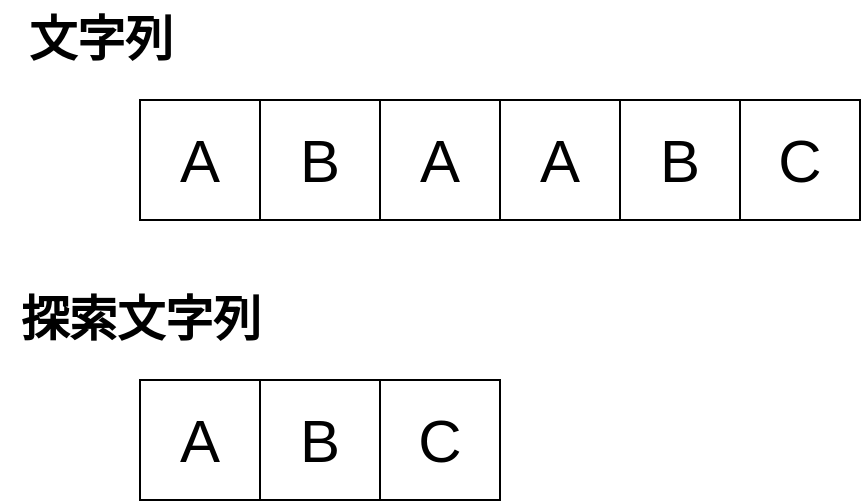 <mxfile>
    <diagram id="sdAsbFZpwI-Q_Kf-QOKS" name="ページ1">
        <mxGraphModel dx="1013" dy="771" grid="1" gridSize="10" guides="1" tooltips="1" connect="1" arrows="1" fold="1" page="1" pageScale="1" pageWidth="827" pageHeight="1169" math="0" shadow="0">
            <root>
                <mxCell id="0"/>
                <mxCell id="1" parent="0"/>
                <mxCell id="2" value="&lt;font style=&quot;font-size: 30px&quot;&gt;A&lt;/font&gt;" style="rounded=0;whiteSpace=wrap;html=1;" parent="1" vertex="1">
                    <mxGeometry x="160" y="100" width="60" height="60" as="geometry"/>
                </mxCell>
                <mxCell id="3" value="&lt;font style=&quot;font-size: 30px&quot;&gt;B&lt;/font&gt;" style="rounded=0;whiteSpace=wrap;html=1;" parent="1" vertex="1">
                    <mxGeometry x="220" y="100" width="60" height="60" as="geometry"/>
                </mxCell>
                <mxCell id="4" value="&lt;font style=&quot;font-size: 30px&quot;&gt;A&lt;/font&gt;" style="rounded=0;whiteSpace=wrap;html=1;" parent="1" vertex="1">
                    <mxGeometry x="340" y="100" width="60" height="60" as="geometry"/>
                </mxCell>
                <mxCell id="5" value="&lt;font style=&quot;font-size: 30px&quot;&gt;A&lt;/font&gt;" style="rounded=0;whiteSpace=wrap;html=1;" parent="1" vertex="1">
                    <mxGeometry x="280" y="100" width="60" height="60" as="geometry"/>
                </mxCell>
                <mxCell id="6" value="&lt;font style=&quot;font-size: 30px&quot;&gt;B&lt;/font&gt;" style="rounded=0;whiteSpace=wrap;html=1;" parent="1" vertex="1">
                    <mxGeometry x="400" y="100" width="60" height="60" as="geometry"/>
                </mxCell>
                <mxCell id="9" value="&lt;font style=&quot;font-size: 30px&quot;&gt;C&lt;/font&gt;" style="rounded=0;whiteSpace=wrap;html=1;" parent="1" vertex="1">
                    <mxGeometry x="460" y="100" width="60" height="60" as="geometry"/>
                </mxCell>
                <mxCell id="16" value="&lt;font style=&quot;font-size: 30px&quot;&gt;A&lt;/font&gt;" style="rounded=0;whiteSpace=wrap;html=1;" parent="1" vertex="1">
                    <mxGeometry x="160" y="240" width="60" height="60" as="geometry"/>
                </mxCell>
                <mxCell id="17" value="&lt;font style=&quot;font-size: 30px&quot;&gt;B&lt;/font&gt;" style="rounded=0;whiteSpace=wrap;html=1;" parent="1" vertex="1">
                    <mxGeometry x="220" y="240" width="60" height="60" as="geometry"/>
                </mxCell>
                <mxCell id="18" value="&lt;font style=&quot;font-size: 30px&quot;&gt;C&lt;/font&gt;" style="rounded=0;whiteSpace=wrap;html=1;" parent="1" vertex="1">
                    <mxGeometry x="280" y="240" width="60" height="60" as="geometry"/>
                </mxCell>
                <mxCell id="21" value="文字列" style="text;strokeColor=none;fillColor=none;html=1;fontSize=24;fontStyle=1;verticalAlign=middle;align=center;" parent="1" vertex="1">
                    <mxGeometry x="90" y="50" width="100" height="40" as="geometry"/>
                </mxCell>
                <mxCell id="22" value="探索文字列" style="text;strokeColor=none;fillColor=none;html=1;fontSize=24;fontStyle=1;verticalAlign=middle;align=center;" parent="1" vertex="1">
                    <mxGeometry x="110" y="190" width="100" height="40" as="geometry"/>
                </mxCell>
            </root>
        </mxGraphModel>
    </diagram>
    <diagram id="Ki79_bPxpAsM41ZeEM3U" name="ページ2">
        <mxGraphModel dx="1013" dy="771" grid="1" gridSize="10" guides="1" tooltips="1" connect="1" arrows="1" fold="1" page="1" pageScale="1" pageWidth="827" pageHeight="1169" math="0" shadow="0">
            <root>
                <mxCell id="5TXifVaJO4pNGL5_tajR-0"/>
                <mxCell id="5TXifVaJO4pNGL5_tajR-1" parent="5TXifVaJO4pNGL5_tajR-0"/>
                <mxCell id="hfOH8rXVuP_WfxKvrqC0-0" value="&lt;font style=&quot;font-size: 30px&quot;&gt;A&lt;/font&gt;" style="rounded=0;whiteSpace=wrap;html=1;" parent="5TXifVaJO4pNGL5_tajR-1" vertex="1">
                    <mxGeometry x="120" y="70" width="60" height="60" as="geometry"/>
                </mxCell>
                <mxCell id="hfOH8rXVuP_WfxKvrqC0-1" value="&lt;font style=&quot;font-size: 30px&quot;&gt;B&lt;/font&gt;" style="rounded=0;whiteSpace=wrap;html=1;" parent="5TXifVaJO4pNGL5_tajR-1" vertex="1">
                    <mxGeometry x="180" y="70" width="60" height="60" as="geometry"/>
                </mxCell>
                <mxCell id="hfOH8rXVuP_WfxKvrqC0-2" value="&lt;font style=&quot;font-size: 30px&quot;&gt;A&lt;/font&gt;" style="rounded=0;whiteSpace=wrap;html=1;" parent="5TXifVaJO4pNGL5_tajR-1" vertex="1">
                    <mxGeometry x="300" y="70" width="60" height="60" as="geometry"/>
                </mxCell>
                <mxCell id="hfOH8rXVuP_WfxKvrqC0-3" value="&lt;font style=&quot;font-size: 30px&quot;&gt;A&lt;/font&gt;" style="rounded=0;whiteSpace=wrap;html=1;" parent="5TXifVaJO4pNGL5_tajR-1" vertex="1">
                    <mxGeometry x="240" y="70" width="60" height="60" as="geometry"/>
                </mxCell>
                <mxCell id="hfOH8rXVuP_WfxKvrqC0-4" value="&lt;font style=&quot;font-size: 30px&quot;&gt;B&lt;/font&gt;" style="rounded=0;whiteSpace=wrap;html=1;" parent="5TXifVaJO4pNGL5_tajR-1" vertex="1">
                    <mxGeometry x="360" y="70" width="60" height="60" as="geometry"/>
                </mxCell>
                <mxCell id="hfOH8rXVuP_WfxKvrqC0-5" value="&lt;font style=&quot;font-size: 30px&quot;&gt;C&lt;/font&gt;" style="rounded=0;whiteSpace=wrap;html=1;" parent="5TXifVaJO4pNGL5_tajR-1" vertex="1">
                    <mxGeometry x="420" y="70" width="60" height="60" as="geometry"/>
                </mxCell>
                <mxCell id="hfOH8rXVuP_WfxKvrqC0-6" value="&lt;font style=&quot;font-size: 30px&quot;&gt;A&lt;/font&gt;" style="rounded=0;whiteSpace=wrap;html=1;" parent="5TXifVaJO4pNGL5_tajR-1" vertex="1">
                    <mxGeometry x="120" y="160" width="60" height="60" as="geometry"/>
                </mxCell>
                <mxCell id="hfOH8rXVuP_WfxKvrqC0-7" value="&lt;font style=&quot;font-size: 30px&quot;&gt;B&lt;/font&gt;" style="rounded=0;whiteSpace=wrap;html=1;" parent="5TXifVaJO4pNGL5_tajR-1" vertex="1">
                    <mxGeometry x="180" y="160" width="60" height="60" as="geometry"/>
                </mxCell>
                <mxCell id="hfOH8rXVuP_WfxKvrqC0-8" value="&lt;font style=&quot;font-size: 30px&quot;&gt;C&lt;/font&gt;" style="rounded=0;whiteSpace=wrap;html=1;" parent="5TXifVaJO4pNGL5_tajR-1" vertex="1">
                    <mxGeometry x="240" y="160" width="60" height="60" as="geometry"/>
                </mxCell>
                <mxCell id="hfOH8rXVuP_WfxKvrqC0-11" value="1回目" style="text;strokeColor=none;fillColor=none;html=1;fontSize=24;fontStyle=1;verticalAlign=middle;align=center;" parent="5TXifVaJO4pNGL5_tajR-1" vertex="1">
                    <mxGeometry x="10" y="170" width="100" height="40" as="geometry"/>
                </mxCell>
                <mxCell id="hfOH8rXVuP_WfxKvrqC0-12" value="&lt;font style=&quot;font-size: 30px&quot;&gt;A&lt;/font&gt;" style="rounded=0;whiteSpace=wrap;html=1;" parent="5TXifVaJO4pNGL5_tajR-1" vertex="1">
                    <mxGeometry x="180" y="300" width="60" height="60" as="geometry"/>
                </mxCell>
                <mxCell id="hfOH8rXVuP_WfxKvrqC0-13" value="&lt;font style=&quot;font-size: 30px&quot;&gt;B&lt;/font&gt;" style="rounded=0;whiteSpace=wrap;html=1;" parent="5TXifVaJO4pNGL5_tajR-1" vertex="1">
                    <mxGeometry x="240" y="300" width="60" height="60" as="geometry"/>
                </mxCell>
                <mxCell id="hfOH8rXVuP_WfxKvrqC0-14" value="&lt;font style=&quot;font-size: 30px&quot;&gt;C&lt;/font&gt;" style="rounded=0;whiteSpace=wrap;html=1;" parent="5TXifVaJO4pNGL5_tajR-1" vertex="1">
                    <mxGeometry x="300" y="300" width="60" height="60" as="geometry"/>
                </mxCell>
                <mxCell id="hfOH8rXVuP_WfxKvrqC0-15" value="2回目" style="text;strokeColor=none;fillColor=none;html=1;fontSize=24;fontStyle=1;verticalAlign=middle;align=center;" parent="5TXifVaJO4pNGL5_tajR-1" vertex="1">
                    <mxGeometry x="10" y="310" width="100" height="40" as="geometry"/>
                </mxCell>
                <mxCell id="hfOH8rXVuP_WfxKvrqC0-16" value="⭕" style="text;strokeColor=none;fillColor=none;html=1;fontSize=24;fontStyle=1;verticalAlign=middle;align=center;" parent="5TXifVaJO4pNGL5_tajR-1" vertex="1">
                    <mxGeometry x="125" y="230" width="50" height="40" as="geometry"/>
                </mxCell>
                <mxCell id="hfOH8rXVuP_WfxKvrqC0-20" value="⭕" style="text;strokeColor=none;fillColor=none;html=1;fontSize=24;fontStyle=1;verticalAlign=middle;align=center;" parent="5TXifVaJO4pNGL5_tajR-1" vertex="1">
                    <mxGeometry x="185" y="230" width="50" height="40" as="geometry"/>
                </mxCell>
                <mxCell id="hfOH8rXVuP_WfxKvrqC0-22" value="×" style="text;strokeColor=none;fillColor=none;html=1;fontSize=24;fontStyle=1;verticalAlign=middle;align=center;" parent="5TXifVaJO4pNGL5_tajR-1" vertex="1">
                    <mxGeometry x="245" y="230" width="50" height="40" as="geometry"/>
                </mxCell>
                <mxCell id="hfOH8rXVuP_WfxKvrqC0-24" value="×" style="text;strokeColor=none;fillColor=none;html=1;fontSize=24;fontStyle=1;verticalAlign=middle;align=center;" parent="5TXifVaJO4pNGL5_tajR-1" vertex="1">
                    <mxGeometry x="185" y="367" width="50" height="40" as="geometry"/>
                </mxCell>
                <mxCell id="hfOH8rXVuP_WfxKvrqC0-27" value="ナイーブ法" style="text;strokeColor=none;fillColor=none;html=1;fontSize=24;fontStyle=1;verticalAlign=middle;align=center;" parent="5TXifVaJO4pNGL5_tajR-1" vertex="1">
                    <mxGeometry x="40" y="10" width="100" height="40" as="geometry"/>
                </mxCell>
                <mxCell id="hfOH8rXVuP_WfxKvrqC0-28" value="&lt;font style=&quot;font-size: 30px&quot;&gt;A&lt;/font&gt;" style="rounded=0;whiteSpace=wrap;html=1;" parent="5TXifVaJO4pNGL5_tajR-1" vertex="1">
                    <mxGeometry x="240" y="431" width="60" height="60" as="geometry"/>
                </mxCell>
                <mxCell id="hfOH8rXVuP_WfxKvrqC0-29" value="&lt;font style=&quot;font-size: 30px&quot;&gt;B&lt;/font&gt;" style="rounded=0;whiteSpace=wrap;html=1;" parent="5TXifVaJO4pNGL5_tajR-1" vertex="1">
                    <mxGeometry x="300" y="431" width="60" height="60" as="geometry"/>
                </mxCell>
                <mxCell id="hfOH8rXVuP_WfxKvrqC0-30" value="&lt;font style=&quot;font-size: 30px&quot;&gt;C&lt;/font&gt;" style="rounded=0;whiteSpace=wrap;html=1;" parent="5TXifVaJO4pNGL5_tajR-1" vertex="1">
                    <mxGeometry x="360" y="431" width="60" height="60" as="geometry"/>
                </mxCell>
                <mxCell id="hfOH8rXVuP_WfxKvrqC0-31" value="3回目" style="text;strokeColor=none;fillColor=none;html=1;fontSize=24;fontStyle=1;verticalAlign=middle;align=center;" parent="5TXifVaJO4pNGL5_tajR-1" vertex="1">
                    <mxGeometry x="10" y="442" width="100" height="40" as="geometry"/>
                </mxCell>
                <mxCell id="hfOH8rXVuP_WfxKvrqC0-32" value="⭕" style="text;strokeColor=none;fillColor=none;html=1;fontSize=24;fontStyle=1;verticalAlign=middle;align=center;" parent="5TXifVaJO4pNGL5_tajR-1" vertex="1">
                    <mxGeometry x="245" y="503" width="50" height="40" as="geometry"/>
                </mxCell>
                <mxCell id="hfOH8rXVuP_WfxKvrqC0-33" value="×" style="text;strokeColor=none;fillColor=none;html=1;fontSize=24;fontStyle=1;verticalAlign=middle;align=center;" parent="5TXifVaJO4pNGL5_tajR-1" vertex="1">
                    <mxGeometry x="305" y="503" width="50" height="40" as="geometry"/>
                </mxCell>
                <mxCell id="hfOH8rXVuP_WfxKvrqC0-35" value="&lt;font style=&quot;font-size: 30px&quot;&gt;A&lt;/font&gt;" style="rounded=0;whiteSpace=wrap;html=1;" parent="5TXifVaJO4pNGL5_tajR-1" vertex="1">
                    <mxGeometry x="300" y="560" width="60" height="60" as="geometry"/>
                </mxCell>
                <mxCell id="hfOH8rXVuP_WfxKvrqC0-36" value="&lt;font style=&quot;font-size: 30px&quot;&gt;B&lt;/font&gt;" style="rounded=0;whiteSpace=wrap;html=1;" parent="5TXifVaJO4pNGL5_tajR-1" vertex="1">
                    <mxGeometry x="360" y="560" width="60" height="60" as="geometry"/>
                </mxCell>
                <mxCell id="hfOH8rXVuP_WfxKvrqC0-37" value="&lt;font style=&quot;font-size: 30px&quot;&gt;C&lt;/font&gt;" style="rounded=0;whiteSpace=wrap;html=1;" parent="5TXifVaJO4pNGL5_tajR-1" vertex="1">
                    <mxGeometry x="420" y="560" width="60" height="60" as="geometry"/>
                </mxCell>
                <mxCell id="hfOH8rXVuP_WfxKvrqC0-38" value="4回目" style="text;strokeColor=none;fillColor=none;html=1;fontSize=24;fontStyle=1;verticalAlign=middle;align=center;" parent="5TXifVaJO4pNGL5_tajR-1" vertex="1">
                    <mxGeometry x="14" y="571" width="100" height="40" as="geometry"/>
                </mxCell>
                <mxCell id="hfOH8rXVuP_WfxKvrqC0-39" value="⭕" style="text;strokeColor=none;fillColor=none;html=1;fontSize=24;fontStyle=1;verticalAlign=middle;align=center;" parent="5TXifVaJO4pNGL5_tajR-1" vertex="1">
                    <mxGeometry x="305" y="632" width="50" height="40" as="geometry"/>
                </mxCell>
                <mxCell id="hfOH8rXVuP_WfxKvrqC0-40" value="⭕" style="text;strokeColor=none;fillColor=none;html=1;fontSize=24;fontStyle=1;verticalAlign=middle;align=center;" parent="5TXifVaJO4pNGL5_tajR-1" vertex="1">
                    <mxGeometry x="365" y="632" width="50" height="40" as="geometry"/>
                </mxCell>
                <mxCell id="hfOH8rXVuP_WfxKvrqC0-41" value="⭕" style="text;strokeColor=none;fillColor=none;html=1;fontSize=24;fontStyle=1;verticalAlign=middle;align=center;" parent="5TXifVaJO4pNGL5_tajR-1" vertex="1">
                    <mxGeometry x="425" y="632" width="50" height="40" as="geometry"/>
                </mxCell>
            </root>
        </mxGraphModel>
    </diagram>
</mxfile>